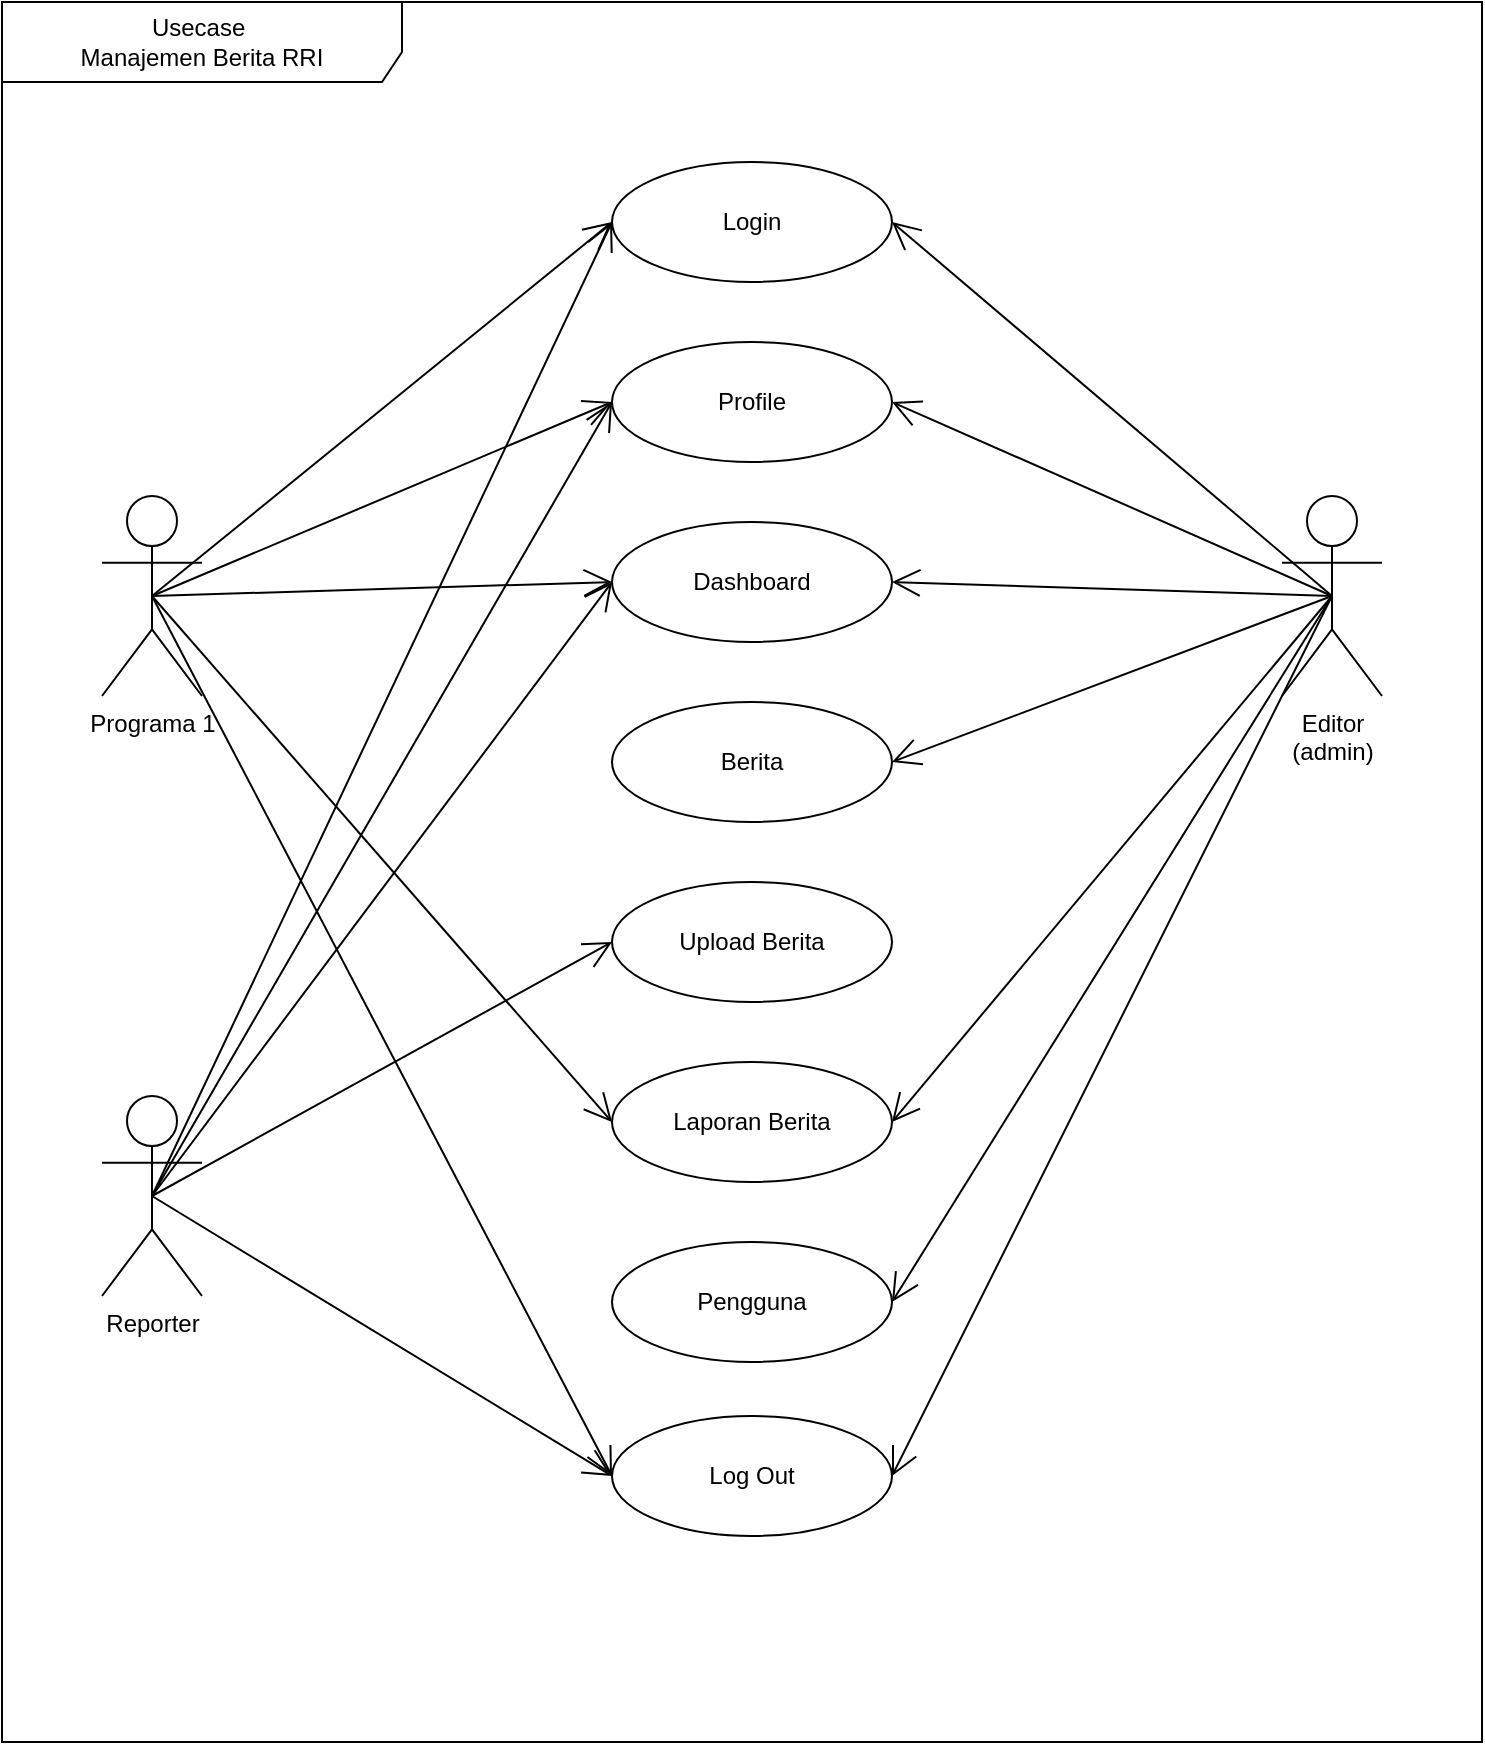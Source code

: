 <mxfile version="14.6.6" type="device" pages="2"><diagram id="0gsUZMhmEFGnmnrVxrXY" name="Page-2"><mxGraphModel dx="1038" dy="579" grid="1" gridSize="10" guides="1" tooltips="1" connect="1" arrows="1" fold="1" page="1" pageScale="1" pageWidth="850" pageHeight="1100" math="0" shadow="0"><root><mxCell id="ZYyBH1-Cde0bcdmHhx0k-0"/><mxCell id="ZYyBH1-Cde0bcdmHhx0k-1" parent="ZYyBH1-Cde0bcdmHhx0k-0"/><mxCell id="6ICimudDnEkJ9J76C85U-34" value="Usecase&amp;nbsp;&lt;br&gt;Manajemen Berita RRI" style="shape=umlFrame;whiteSpace=wrap;html=1;width=200;height=40;" parent="ZYyBH1-Cde0bcdmHhx0k-1" vertex="1"><mxGeometry x="50" y="20" width="740" height="870" as="geometry"/></mxCell><mxCell id="6ICimudDnEkJ9J76C85U-0" value="Editor&lt;br&gt;(admin)" style="shape=umlActor;verticalLabelPosition=bottom;verticalAlign=top;html=1;" parent="ZYyBH1-Cde0bcdmHhx0k-1" vertex="1"><mxGeometry x="690" y="267" width="50" height="100" as="geometry"/></mxCell><mxCell id="6ICimudDnEkJ9J76C85U-3" value="Programa 1" style="shape=umlActor;verticalLabelPosition=bottom;verticalAlign=top;html=1;" parent="ZYyBH1-Cde0bcdmHhx0k-1" vertex="1"><mxGeometry x="100" y="267" width="50" height="100" as="geometry"/></mxCell><mxCell id="6ICimudDnEkJ9J76C85U-4" value="Reporter" style="shape=umlActor;verticalLabelPosition=bottom;verticalAlign=top;html=1;" parent="ZYyBH1-Cde0bcdmHhx0k-1" vertex="1"><mxGeometry x="100" y="567" width="50" height="100" as="geometry"/></mxCell><mxCell id="6ICimudDnEkJ9J76C85U-5" value="Login" style="ellipse;whiteSpace=wrap;html=1;" parent="ZYyBH1-Cde0bcdmHhx0k-1" vertex="1"><mxGeometry x="355" y="100" width="140" height="60" as="geometry"/></mxCell><mxCell id="6ICimudDnEkJ9J76C85U-6" value="Profile" style="ellipse;whiteSpace=wrap;html=1;" parent="ZYyBH1-Cde0bcdmHhx0k-1" vertex="1"><mxGeometry x="355" y="190" width="140" height="60" as="geometry"/></mxCell><mxCell id="6ICimudDnEkJ9J76C85U-7" value="Dashboard" style="ellipse;whiteSpace=wrap;html=1;" parent="ZYyBH1-Cde0bcdmHhx0k-1" vertex="1"><mxGeometry x="355" y="280" width="140" height="60" as="geometry"/></mxCell><mxCell id="6ICimudDnEkJ9J76C85U-8" value="Berita" style="ellipse;whiteSpace=wrap;html=1;" parent="ZYyBH1-Cde0bcdmHhx0k-1" vertex="1"><mxGeometry x="355" y="370" width="140" height="60" as="geometry"/></mxCell><mxCell id="6ICimudDnEkJ9J76C85U-9" value="Upload Berita" style="ellipse;whiteSpace=wrap;html=1;" parent="ZYyBH1-Cde0bcdmHhx0k-1" vertex="1"><mxGeometry x="355" y="460" width="140" height="60" as="geometry"/></mxCell><mxCell id="6ICimudDnEkJ9J76C85U-10" value="Laporan Berita" style="ellipse;whiteSpace=wrap;html=1;" parent="ZYyBH1-Cde0bcdmHhx0k-1" vertex="1"><mxGeometry x="355" y="550" width="140" height="60" as="geometry"/></mxCell><mxCell id="6ICimudDnEkJ9J76C85U-11" value="Pengguna" style="ellipse;whiteSpace=wrap;html=1;" parent="ZYyBH1-Cde0bcdmHhx0k-1" vertex="1"><mxGeometry x="355" y="640" width="140" height="60" as="geometry"/></mxCell><mxCell id="6ICimudDnEkJ9J76C85U-12" value="Log Out" style="ellipse;whiteSpace=wrap;html=1;" parent="ZYyBH1-Cde0bcdmHhx0k-1" vertex="1"><mxGeometry x="355" y="727" width="140" height="60" as="geometry"/></mxCell><mxCell id="6ICimudDnEkJ9J76C85U-15" value="" style="endArrow=open;endFill=1;endSize=12;html=1;entryX=0;entryY=0.5;entryDx=0;entryDy=0;exitX=0.5;exitY=0.5;exitDx=0;exitDy=0;exitPerimeter=0;" parent="ZYyBH1-Cde0bcdmHhx0k-1" source="6ICimudDnEkJ9J76C85U-3" target="6ICimudDnEkJ9J76C85U-5" edge="1"><mxGeometry width="160" relative="1" as="geometry"><mxPoint x="150" y="190" as="sourcePoint"/><mxPoint x="310" y="190" as="targetPoint"/></mxGeometry></mxCell><mxCell id="6ICimudDnEkJ9J76C85U-16" value="" style="endArrow=open;endFill=1;endSize=12;html=1;entryX=0;entryY=0.5;entryDx=0;entryDy=0;exitX=0.5;exitY=0.5;exitDx=0;exitDy=0;exitPerimeter=0;" parent="ZYyBH1-Cde0bcdmHhx0k-1" source="6ICimudDnEkJ9J76C85U-3" target="6ICimudDnEkJ9J76C85U-6" edge="1"><mxGeometry width="160" relative="1" as="geometry"><mxPoint x="135" y="327" as="sourcePoint"/><mxPoint x="365" y="140" as="targetPoint"/></mxGeometry></mxCell><mxCell id="6ICimudDnEkJ9J76C85U-17" value="" style="endArrow=open;endFill=1;endSize=12;html=1;entryX=0;entryY=0.5;entryDx=0;entryDy=0;exitX=0.5;exitY=0.5;exitDx=0;exitDy=0;exitPerimeter=0;" parent="ZYyBH1-Cde0bcdmHhx0k-1" source="6ICimudDnEkJ9J76C85U-3" target="6ICimudDnEkJ9J76C85U-7" edge="1"><mxGeometry width="160" relative="1" as="geometry"><mxPoint x="145" y="337" as="sourcePoint"/><mxPoint x="375" y="150" as="targetPoint"/></mxGeometry></mxCell><mxCell id="6ICimudDnEkJ9J76C85U-18" value="" style="endArrow=open;endFill=1;endSize=12;html=1;entryX=0;entryY=0.5;entryDx=0;entryDy=0;exitX=0.5;exitY=0.5;exitDx=0;exitDy=0;exitPerimeter=0;" parent="ZYyBH1-Cde0bcdmHhx0k-1" source="6ICimudDnEkJ9J76C85U-3" target="6ICimudDnEkJ9J76C85U-10" edge="1"><mxGeometry width="160" relative="1" as="geometry"><mxPoint x="155" y="347" as="sourcePoint"/><mxPoint x="385" y="160" as="targetPoint"/></mxGeometry></mxCell><mxCell id="6ICimudDnEkJ9J76C85U-19" value="" style="endArrow=open;endFill=1;endSize=12;html=1;entryX=0;entryY=0.5;entryDx=0;entryDy=0;exitX=0.5;exitY=0.5;exitDx=0;exitDy=0;exitPerimeter=0;" parent="ZYyBH1-Cde0bcdmHhx0k-1" source="6ICimudDnEkJ9J76C85U-4" target="6ICimudDnEkJ9J76C85U-9" edge="1"><mxGeometry width="160" relative="1" as="geometry"><mxPoint x="165" y="357" as="sourcePoint"/><mxPoint x="395" y="170" as="targetPoint"/></mxGeometry></mxCell><mxCell id="6ICimudDnEkJ9J76C85U-21" value="" style="endArrow=open;endFill=1;endSize=12;html=1;entryX=0;entryY=0.5;entryDx=0;entryDy=0;exitX=0.5;exitY=0.5;exitDx=0;exitDy=0;exitPerimeter=0;" parent="ZYyBH1-Cde0bcdmHhx0k-1" source="6ICimudDnEkJ9J76C85U-3" target="6ICimudDnEkJ9J76C85U-12" edge="1"><mxGeometry width="160" relative="1" as="geometry"><mxPoint x="185" y="377" as="sourcePoint"/><mxPoint x="415" y="190" as="targetPoint"/></mxGeometry></mxCell><mxCell id="6ICimudDnEkJ9J76C85U-22" value="" style="endArrow=open;endFill=1;endSize=12;html=1;entryX=0;entryY=0.5;entryDx=0;entryDy=0;exitX=0.5;exitY=0.5;exitDx=0;exitDy=0;exitPerimeter=0;" parent="ZYyBH1-Cde0bcdmHhx0k-1" source="6ICimudDnEkJ9J76C85U-4" target="6ICimudDnEkJ9J76C85U-5" edge="1"><mxGeometry width="160" relative="1" as="geometry"><mxPoint x="135" y="327" as="sourcePoint"/><mxPoint x="365" y="140" as="targetPoint"/></mxGeometry></mxCell><mxCell id="6ICimudDnEkJ9J76C85U-23" value="" style="endArrow=open;endFill=1;endSize=12;html=1;entryX=0;entryY=0.5;entryDx=0;entryDy=0;exitX=0.5;exitY=0.5;exitDx=0;exitDy=0;exitPerimeter=0;" parent="ZYyBH1-Cde0bcdmHhx0k-1" source="6ICimudDnEkJ9J76C85U-4" target="6ICimudDnEkJ9J76C85U-6" edge="1"><mxGeometry width="160" relative="1" as="geometry"><mxPoint x="135" y="627" as="sourcePoint"/><mxPoint x="375" y="150" as="targetPoint"/></mxGeometry></mxCell><mxCell id="6ICimudDnEkJ9J76C85U-24" value="" style="endArrow=open;endFill=1;endSize=12;html=1;entryX=0;entryY=0.5;entryDx=0;entryDy=0;exitX=0.5;exitY=0.5;exitDx=0;exitDy=0;exitPerimeter=0;" parent="ZYyBH1-Cde0bcdmHhx0k-1" source="6ICimudDnEkJ9J76C85U-4" target="6ICimudDnEkJ9J76C85U-7" edge="1"><mxGeometry width="160" relative="1" as="geometry"><mxPoint x="145" y="637" as="sourcePoint"/><mxPoint x="385" y="160" as="targetPoint"/></mxGeometry></mxCell><mxCell id="6ICimudDnEkJ9J76C85U-25" value="" style="endArrow=open;endFill=1;endSize=12;html=1;exitX=0.5;exitY=0.5;exitDx=0;exitDy=0;exitPerimeter=0;entryX=0;entryY=0.5;entryDx=0;entryDy=0;" parent="ZYyBH1-Cde0bcdmHhx0k-1" source="6ICimudDnEkJ9J76C85U-4" target="6ICimudDnEkJ9J76C85U-12" edge="1"><mxGeometry width="160" relative="1" as="geometry"><mxPoint x="135" y="627" as="sourcePoint"/><mxPoint x="360" y="760" as="targetPoint"/></mxGeometry></mxCell><mxCell id="6ICimudDnEkJ9J76C85U-27" value="" style="endArrow=open;endFill=1;endSize=12;html=1;entryX=1;entryY=0.5;entryDx=0;entryDy=0;exitX=0.5;exitY=0.5;exitDx=0;exitDy=0;exitPerimeter=0;" parent="ZYyBH1-Cde0bcdmHhx0k-1" source="6ICimudDnEkJ9J76C85U-0" target="6ICimudDnEkJ9J76C85U-5" edge="1"><mxGeometry width="160" relative="1" as="geometry"><mxPoint x="135" y="327" as="sourcePoint"/><mxPoint x="365" y="140" as="targetPoint"/></mxGeometry></mxCell><mxCell id="6ICimudDnEkJ9J76C85U-28" value="" style="endArrow=open;endFill=1;endSize=12;html=1;entryX=1;entryY=0.5;entryDx=0;entryDy=0;exitX=0.5;exitY=0.5;exitDx=0;exitDy=0;exitPerimeter=0;" parent="ZYyBH1-Cde0bcdmHhx0k-1" source="6ICimudDnEkJ9J76C85U-0" target="6ICimudDnEkJ9J76C85U-6" edge="1"><mxGeometry width="160" relative="1" as="geometry"><mxPoint x="725" y="327" as="sourcePoint"/><mxPoint x="505" y="140" as="targetPoint"/></mxGeometry></mxCell><mxCell id="6ICimudDnEkJ9J76C85U-29" value="" style="endArrow=open;endFill=1;endSize=12;html=1;entryX=1;entryY=0.5;entryDx=0;entryDy=0;exitX=0.5;exitY=0.5;exitDx=0;exitDy=0;exitPerimeter=0;" parent="ZYyBH1-Cde0bcdmHhx0k-1" source="6ICimudDnEkJ9J76C85U-0" target="6ICimudDnEkJ9J76C85U-7" edge="1"><mxGeometry width="160" relative="1" as="geometry"><mxPoint x="735" y="337" as="sourcePoint"/><mxPoint x="515" y="150" as="targetPoint"/></mxGeometry></mxCell><mxCell id="6ICimudDnEkJ9J76C85U-30" value="" style="endArrow=open;endFill=1;endSize=12;html=1;entryX=1;entryY=0.5;entryDx=0;entryDy=0;exitX=0.5;exitY=0.5;exitDx=0;exitDy=0;exitPerimeter=0;" parent="ZYyBH1-Cde0bcdmHhx0k-1" source="6ICimudDnEkJ9J76C85U-0" target="6ICimudDnEkJ9J76C85U-8" edge="1"><mxGeometry width="160" relative="1" as="geometry"><mxPoint x="745" y="347" as="sourcePoint"/><mxPoint x="525" y="160" as="targetPoint"/></mxGeometry></mxCell><mxCell id="6ICimudDnEkJ9J76C85U-31" value="" style="endArrow=open;endFill=1;endSize=12;html=1;entryX=1;entryY=0.5;entryDx=0;entryDy=0;exitX=0.5;exitY=0.5;exitDx=0;exitDy=0;exitPerimeter=0;" parent="ZYyBH1-Cde0bcdmHhx0k-1" source="6ICimudDnEkJ9J76C85U-0" target="6ICimudDnEkJ9J76C85U-10" edge="1"><mxGeometry width="160" relative="1" as="geometry"><mxPoint x="755" y="357" as="sourcePoint"/><mxPoint x="535" y="170" as="targetPoint"/></mxGeometry></mxCell><mxCell id="6ICimudDnEkJ9J76C85U-32" value="" style="endArrow=open;endFill=1;endSize=12;html=1;entryX=1;entryY=0.5;entryDx=0;entryDy=0;exitX=0.5;exitY=0.5;exitDx=0;exitDy=0;exitPerimeter=0;" parent="ZYyBH1-Cde0bcdmHhx0k-1" source="6ICimudDnEkJ9J76C85U-0" target="6ICimudDnEkJ9J76C85U-11" edge="1"><mxGeometry width="160" relative="1" as="geometry"><mxPoint x="765" y="367" as="sourcePoint"/><mxPoint x="545" y="180" as="targetPoint"/></mxGeometry></mxCell><mxCell id="6ICimudDnEkJ9J76C85U-33" value="" style="endArrow=open;endFill=1;endSize=12;html=1;entryX=1;entryY=0.5;entryDx=0;entryDy=0;exitX=0.5;exitY=0.5;exitDx=0;exitDy=0;exitPerimeter=0;" parent="ZYyBH1-Cde0bcdmHhx0k-1" source="6ICimudDnEkJ9J76C85U-0" target="6ICimudDnEkJ9J76C85U-12" edge="1"><mxGeometry width="160" relative="1" as="geometry"><mxPoint x="775" y="377" as="sourcePoint"/><mxPoint x="555" y="190" as="targetPoint"/></mxGeometry></mxCell></root></mxGraphModel></diagram><diagram id="JhSA19X7zbyxZcK0qAww" name="Page-3"><mxGraphModel dx="1038" dy="579" grid="1" gridSize="10" guides="1" tooltips="1" connect="1" arrows="1" fold="1" page="1" pageScale="1" pageWidth="850" pageHeight="1100" math="0" shadow="0"><root><mxCell id="apL1uQRxqhe3s2TlVdCe-0"/><mxCell id="apL1uQRxqhe3s2TlVdCe-1" parent="apL1uQRxqhe3s2TlVdCe-0"/></root></mxGraphModel></diagram></mxfile>